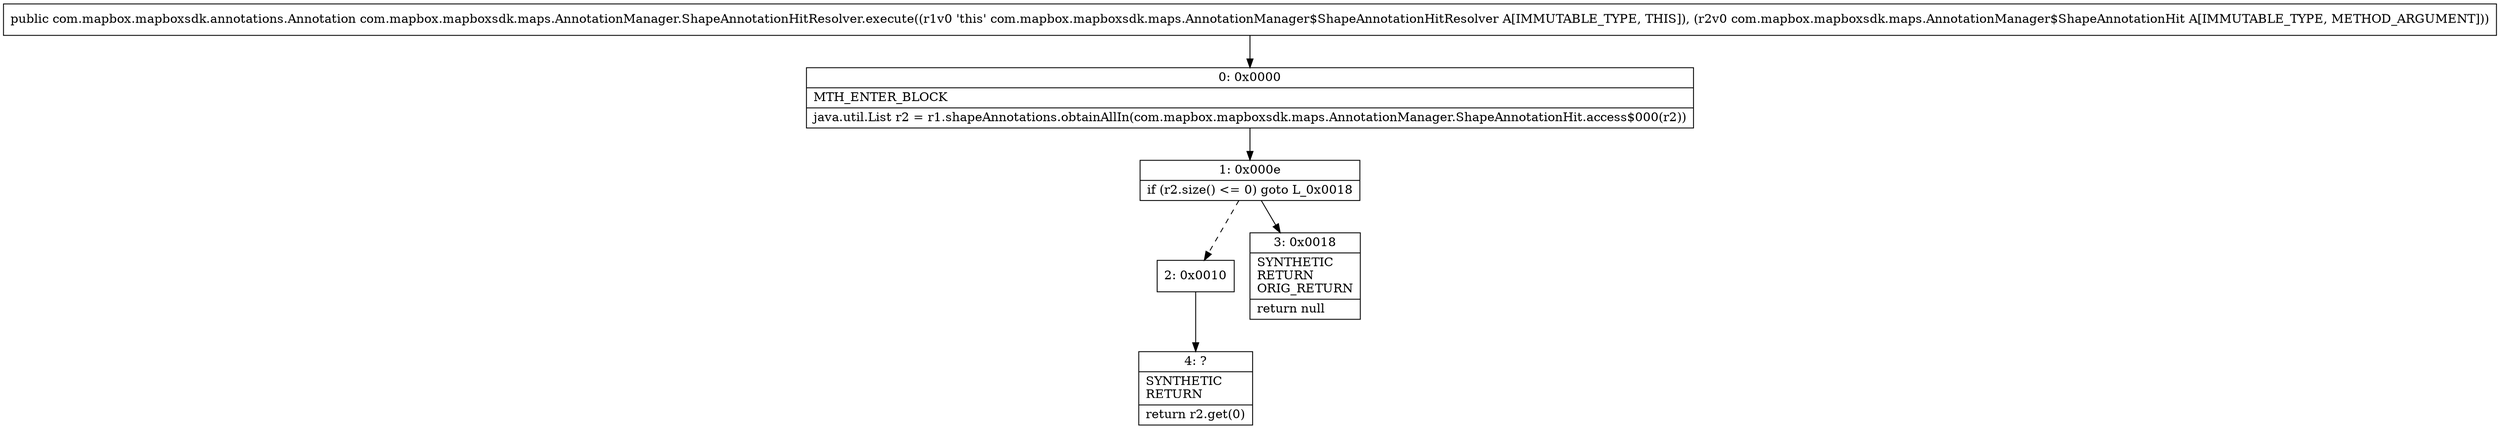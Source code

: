 digraph "CFG forcom.mapbox.mapboxsdk.maps.AnnotationManager.ShapeAnnotationHitResolver.execute(Lcom\/mapbox\/mapboxsdk\/maps\/AnnotationManager$ShapeAnnotationHit;)Lcom\/mapbox\/mapboxsdk\/annotations\/Annotation;" {
Node_0 [shape=record,label="{0\:\ 0x0000|MTH_ENTER_BLOCK\l|java.util.List r2 = r1.shapeAnnotations.obtainAllIn(com.mapbox.mapboxsdk.maps.AnnotationManager.ShapeAnnotationHit.access$000(r2))\l}"];
Node_1 [shape=record,label="{1\:\ 0x000e|if (r2.size() \<= 0) goto L_0x0018\l}"];
Node_2 [shape=record,label="{2\:\ 0x0010}"];
Node_3 [shape=record,label="{3\:\ 0x0018|SYNTHETIC\lRETURN\lORIG_RETURN\l|return null\l}"];
Node_4 [shape=record,label="{4\:\ ?|SYNTHETIC\lRETURN\l|return r2.get(0)\l}"];
MethodNode[shape=record,label="{public com.mapbox.mapboxsdk.annotations.Annotation com.mapbox.mapboxsdk.maps.AnnotationManager.ShapeAnnotationHitResolver.execute((r1v0 'this' com.mapbox.mapboxsdk.maps.AnnotationManager$ShapeAnnotationHitResolver A[IMMUTABLE_TYPE, THIS]), (r2v0 com.mapbox.mapboxsdk.maps.AnnotationManager$ShapeAnnotationHit A[IMMUTABLE_TYPE, METHOD_ARGUMENT])) }"];
MethodNode -> Node_0;
Node_0 -> Node_1;
Node_1 -> Node_2[style=dashed];
Node_1 -> Node_3;
Node_2 -> Node_4;
}

